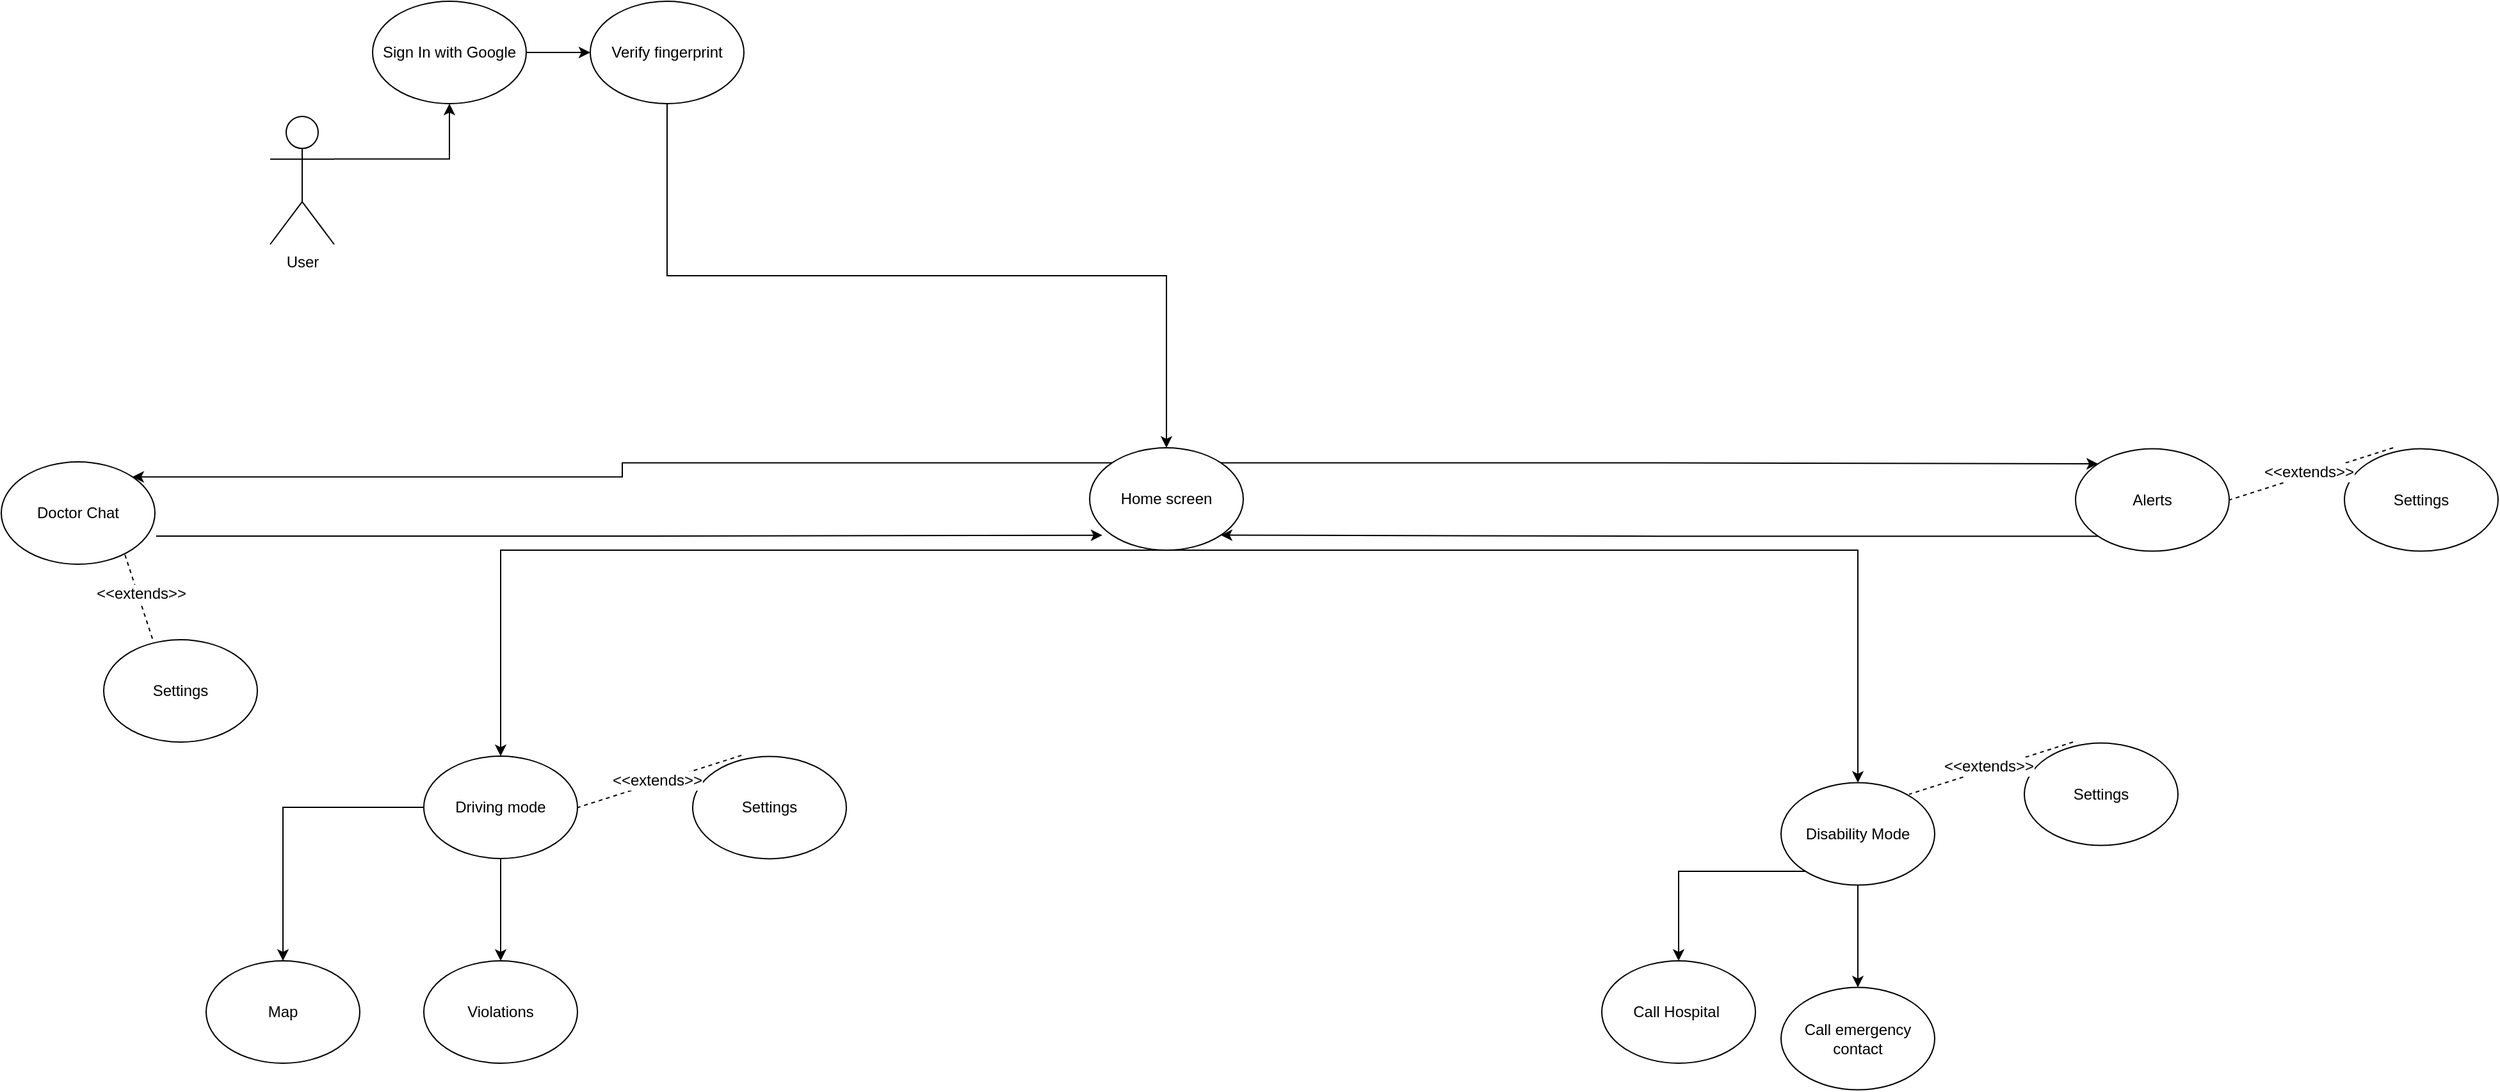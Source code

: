 <mxfile version="12.7.2" type="device"><diagram name="Page-1" id="e7e014a7-5840-1c2e-5031-d8a46d1fe8dd"><mxGraphModel dx="3061" dy="344" grid="1" gridSize="10" guides="1" tooltips="1" connect="1" arrows="1" fold="1" page="1" pageScale="1" pageWidth="1169" pageHeight="826" background="#ffffff" math="0" shadow="0"><root><mxCell id="0"/><mxCell id="1" parent="0"/><mxCell id="poXAN6P7dHMMo7zErkL7-102" style="edgeStyle=orthogonalEdgeStyle;rounded=0;orthogonalLoop=1;jettySize=auto;html=1;exitX=1;exitY=0.333;exitDx=0;exitDy=0;exitPerimeter=0;entryX=0.5;entryY=1;entryDx=0;entryDy=0;" parent="1" source="poXAN6P7dHMMo7zErkL7-2" target="poXAN6P7dHMMo7zErkL7-37" edge="1"><mxGeometry relative="1" as="geometry"/></mxCell><mxCell id="poXAN6P7dHMMo7zErkL7-2" value="User" style="shape=umlActor;verticalLabelPosition=bottom;labelBackgroundColor=#ffffff;verticalAlign=top;html=1;" parent="1" vertex="1"><mxGeometry x="-680" y="980" width="50" height="100" as="geometry"/></mxCell><mxCell id="n-OMAoJQchOHsi_Rr2-G-46" value="" style="edgeStyle=orthogonalEdgeStyle;rounded=0;orthogonalLoop=1;jettySize=auto;html=1;exitX=0.5;exitY=1;exitDx=0;exitDy=0;entryX=0.5;entryY=0;entryDx=0;entryDy=0;" parent="1" source="poXAN6P7dHMMo7zErkL7-3" target="n-OMAoJQchOHsi_Rr2-G-44" edge="1"><mxGeometry relative="1" as="geometry"><Array as="points"><mxPoint x="560" y="1319"/></Array></mxGeometry></mxCell><mxCell id="n-OMAoJQchOHsi_Rr2-G-50" style="edgeStyle=orthogonalEdgeStyle;rounded=0;orthogonalLoop=1;jettySize=auto;html=1;exitX=0.5;exitY=1;exitDx=0;exitDy=0;entryX=0.5;entryY=0;entryDx=0;entryDy=0;" parent="1" source="poXAN6P7dHMMo7zErkL7-3" target="n-OMAoJQchOHsi_Rr2-G-49" edge="1"><mxGeometry relative="1" as="geometry"><Array as="points"><mxPoint x="-500" y="1319"/></Array></mxGeometry></mxCell><mxCell id="n-OMAoJQchOHsi_Rr2-G-62" style="edgeStyle=orthogonalEdgeStyle;rounded=0;orthogonalLoop=1;jettySize=auto;html=1;exitX=1;exitY=0;exitDx=0;exitDy=0;entryX=0;entryY=0;entryDx=0;entryDy=0;" parent="1" source="poXAN6P7dHMMo7zErkL7-3" target="poXAN6P7dHMMo7zErkL7-5" edge="1"><mxGeometry relative="1" as="geometry"/></mxCell><mxCell id="n-OMAoJQchOHsi_Rr2-G-64" style="edgeStyle=orthogonalEdgeStyle;rounded=0;orthogonalLoop=1;jettySize=auto;html=1;exitX=0;exitY=0;exitDx=0;exitDy=0;entryX=1;entryY=0;entryDx=0;entryDy=0;" parent="1" source="poXAN6P7dHMMo7zErkL7-3" target="poXAN6P7dHMMo7zErkL7-8" edge="1"><mxGeometry relative="1" as="geometry"/></mxCell><mxCell id="poXAN6P7dHMMo7zErkL7-3" value="Home screen" style="ellipse;whiteSpace=wrap;html=1;" parent="1" vertex="1"><mxGeometry x="-40" y="1239" width="120" height="80" as="geometry"/></mxCell><mxCell id="n-OMAoJQchOHsi_Rr2-G-97" value="" style="edgeStyle=orthogonalEdgeStyle;rounded=0;orthogonalLoop=1;jettySize=auto;html=1;" parent="1" source="n-OMAoJQchOHsi_Rr2-G-44" target="n-OMAoJQchOHsi_Rr2-G-96" edge="1"><mxGeometry relative="1" as="geometry"/></mxCell><mxCell id="n-OMAoJQchOHsi_Rr2-G-99" value="" style="edgeStyle=orthogonalEdgeStyle;rounded=0;orthogonalLoop=1;jettySize=auto;html=1;" parent="1" source="n-OMAoJQchOHsi_Rr2-G-44" target="n-OMAoJQchOHsi_Rr2-G-98" edge="1"><mxGeometry relative="1" as="geometry"><Array as="points"><mxPoint x="420" y="1570"/></Array></mxGeometry></mxCell><mxCell id="n-OMAoJQchOHsi_Rr2-G-44" value="Disability Mode" style="ellipse;whiteSpace=wrap;html=1;" parent="1" vertex="1"><mxGeometry x="500" y="1500.8" width="120" height="80" as="geometry"/></mxCell><mxCell id="n-OMAoJQchOHsi_Rr2-G-98" value="Call Hospital&amp;nbsp;" style="ellipse;whiteSpace=wrap;html=1;" parent="1" vertex="1"><mxGeometry x="360" y="1640" width="120" height="80" as="geometry"/></mxCell><mxCell id="n-OMAoJQchOHsi_Rr2-G-96" value="Call emergency contact" style="ellipse;whiteSpace=wrap;html=1;" parent="1" vertex="1"><mxGeometry x="500" y="1660.8" width="120" height="80" as="geometry"/></mxCell><mxCell id="n-OMAoJQchOHsi_Rr2-G-63" style="edgeStyle=orthogonalEdgeStyle;rounded=0;orthogonalLoop=1;jettySize=auto;html=1;exitX=0;exitY=1;exitDx=0;exitDy=0;entryX=1;entryY=1;entryDx=0;entryDy=0;" parent="1" source="poXAN6P7dHMMo7zErkL7-5" target="poXAN6P7dHMMo7zErkL7-3" edge="1"><mxGeometry relative="1" as="geometry"/></mxCell><mxCell id="poXAN6P7dHMMo7zErkL7-5" value="Alerts" style="ellipse;whiteSpace=wrap;html=1;" parent="1" vertex="1"><mxGeometry x="730" y="1239.8" width="120" height="80" as="geometry"/></mxCell><mxCell id="n-OMAoJQchOHsi_Rr2-G-37" value="Settings" style="ellipse;whiteSpace=wrap;html=1;" parent="1" vertex="1"><mxGeometry x="940" y="1239.8" width="120" height="80" as="geometry"/></mxCell><mxCell id="n-OMAoJQchOHsi_Rr2-G-65" style="edgeStyle=orthogonalEdgeStyle;rounded=0;orthogonalLoop=1;jettySize=auto;html=1;exitX=0.5;exitY=1;exitDx=0;exitDy=0;entryX=0.5;entryY=0;entryDx=0;entryDy=0;" parent="1" source="poXAN6P7dHMMo7zErkL7-7" target="poXAN6P7dHMMo7zErkL7-3" edge="1"><mxGeometry relative="1" as="geometry"><mxPoint x="-370" y="1170" as="targetPoint"/></mxGeometry></mxCell><mxCell id="poXAN6P7dHMMo7zErkL7-7" value="Verify fingerprint" style="ellipse;whiteSpace=wrap;html=1;" parent="1" vertex="1"><mxGeometry x="-430" y="890" width="120" height="80" as="geometry"/></mxCell><mxCell id="n-OMAoJQchOHsi_Rr2-G-15" style="edgeStyle=orthogonalEdgeStyle;rounded=0;orthogonalLoop=1;jettySize=auto;html=1;exitX=1.008;exitY=0.725;exitDx=0;exitDy=0;entryX=0.083;entryY=0.854;entryDx=0;entryDy=0;entryPerimeter=0;exitPerimeter=0;" parent="1" source="poXAN6P7dHMMo7zErkL7-8" target="poXAN6P7dHMMo7zErkL7-3" edge="1"><mxGeometry relative="1" as="geometry"><mxPoint x="-157.574" y="1307.284" as="sourcePoint"/></mxGeometry></mxCell><mxCell id="poXAN6P7dHMMo7zErkL7-8" value="Doctor Chat" style="ellipse;whiteSpace=wrap;html=1;" parent="1" vertex="1"><mxGeometry x="-890" y="1250" width="120" height="80" as="geometry"/></mxCell><mxCell id="n-OMAoJQchOHsi_Rr2-G-8" style="edgeStyle=orthogonalEdgeStyle;rounded=0;orthogonalLoop=1;jettySize=auto;html=1;exitX=1;exitY=0.5;exitDx=0;exitDy=0;entryX=0;entryY=0.5;entryDx=0;entryDy=0;" parent="1" source="poXAN6P7dHMMo7zErkL7-37" target="poXAN6P7dHMMo7zErkL7-7" edge="1"><mxGeometry relative="1" as="geometry"/></mxCell><mxCell id="poXAN6P7dHMMo7zErkL7-37" value="Sign In with Google" style="ellipse;whiteSpace=wrap;html=1;" parent="1" vertex="1"><mxGeometry x="-600" y="890" width="120" height="80" as="geometry"/></mxCell><mxCell id="n-OMAoJQchOHsi_Rr2-G-39" value="" style="endArrow=none;dashed=1;html=1;entryX=1;entryY=0.5;entryDx=0;entryDy=0;exitX=0.317;exitY=-0.01;exitDx=0;exitDy=0;exitPerimeter=0;" parent="1" source="n-OMAoJQchOHsi_Rr2-G-37" target="poXAN6P7dHMMo7zErkL7-5" edge="1"><mxGeometry width="50" height="50" relative="1" as="geometry"><mxPoint x="900" y="1319.8" as="sourcePoint"/><mxPoint x="820" y="1369.8" as="targetPoint"/></mxGeometry></mxCell><mxCell id="n-OMAoJQchOHsi_Rr2-G-40" value="&amp;lt;&amp;lt;extends&amp;gt;&amp;gt;" style="text;html=1;align=center;verticalAlign=middle;resizable=0;points=[];labelBackgroundColor=#ffffff;" parent="n-OMAoJQchOHsi_Rr2-G-39" vertex="1" connectable="0"><mxGeometry x="0.027" y="-2" relative="1" as="geometry"><mxPoint as="offset"/></mxGeometry></mxCell><mxCell id="n-OMAoJQchOHsi_Rr2-G-88" value="" style="edgeStyle=orthogonalEdgeStyle;rounded=0;orthogonalLoop=1;jettySize=auto;html=1;" parent="1" source="n-OMAoJQchOHsi_Rr2-G-49" target="n-OMAoJQchOHsi_Rr2-G-87" edge="1"><mxGeometry relative="1" as="geometry"/></mxCell><mxCell id="n-OMAoJQchOHsi_Rr2-G-90" value="" style="edgeStyle=orthogonalEdgeStyle;rounded=0;orthogonalLoop=1;jettySize=auto;html=1;" parent="1" source="n-OMAoJQchOHsi_Rr2-G-49" target="n-OMAoJQchOHsi_Rr2-G-89" edge="1"><mxGeometry relative="1" as="geometry"/></mxCell><mxCell id="n-OMAoJQchOHsi_Rr2-G-49" value="Driving mode" style="ellipse;whiteSpace=wrap;html=1;" parent="1" vertex="1"><mxGeometry x="-560" y="1480" width="120" height="80" as="geometry"/></mxCell><mxCell id="n-OMAoJQchOHsi_Rr2-G-89" value="Map" style="ellipse;whiteSpace=wrap;html=1;" parent="1" vertex="1"><mxGeometry x="-730" y="1640" width="120" height="80" as="geometry"/></mxCell><mxCell id="n-OMAoJQchOHsi_Rr2-G-87" value="Violations" style="ellipse;whiteSpace=wrap;html=1;" parent="1" vertex="1"><mxGeometry x="-560" y="1640" width="120" height="80" as="geometry"/></mxCell><mxCell id="n-OMAoJQchOHsi_Rr2-G-55" value="Settings" style="ellipse;whiteSpace=wrap;html=1;" parent="1" vertex="1"><mxGeometry x="-810" y="1389" width="120" height="80" as="geometry"/></mxCell><mxCell id="n-OMAoJQchOHsi_Rr2-G-57" value="" style="endArrow=none;dashed=1;html=1;entryX=1;entryY=0.5;entryDx=0;entryDy=0;exitX=0.317;exitY=-0.01;exitDx=0;exitDy=0;exitPerimeter=0;" parent="1" source="n-OMAoJQchOHsi_Rr2-G-55" edge="1"><mxGeometry width="50" height="50" relative="1" as="geometry"><mxPoint x="-744" y="1360.8" as="sourcePoint"/><mxPoint x="-794" y="1320.8" as="targetPoint"/></mxGeometry></mxCell><mxCell id="n-OMAoJQchOHsi_Rr2-G-58" value="&amp;lt;&amp;lt;extends&amp;gt;&amp;gt;" style="text;html=1;align=center;verticalAlign=middle;resizable=0;points=[];labelBackgroundColor=#ffffff;" parent="n-OMAoJQchOHsi_Rr2-G-57" vertex="1" connectable="0"><mxGeometry x="0.027" y="-2" relative="1" as="geometry"><mxPoint as="offset"/></mxGeometry></mxCell><mxCell id="n-OMAoJQchOHsi_Rr2-G-66" value="Settings" style="ellipse;whiteSpace=wrap;html=1;" parent="1" vertex="1"><mxGeometry x="690" y="1469.8" width="120" height="80" as="geometry"/></mxCell><mxCell id="n-OMAoJQchOHsi_Rr2-G-68" value="" style="endArrow=none;dashed=1;html=1;entryX=1;entryY=0.5;entryDx=0;entryDy=0;exitX=0.317;exitY=-0.01;exitDx=0;exitDy=0;exitPerimeter=0;" parent="1" source="n-OMAoJQchOHsi_Rr2-G-66" edge="1"><mxGeometry width="50" height="50" relative="1" as="geometry"><mxPoint x="650" y="1549.8" as="sourcePoint"/><mxPoint x="600" y="1509.8" as="targetPoint"/></mxGeometry></mxCell><mxCell id="n-OMAoJQchOHsi_Rr2-G-69" value="&amp;lt;&amp;lt;extends&amp;gt;&amp;gt;" style="text;html=1;align=center;verticalAlign=middle;resizable=0;points=[];labelBackgroundColor=#ffffff;" parent="n-OMAoJQchOHsi_Rr2-G-68" vertex="1" connectable="0"><mxGeometry x="0.027" y="-2" relative="1" as="geometry"><mxPoint as="offset"/></mxGeometry></mxCell><mxCell id="n-OMAoJQchOHsi_Rr2-G-80" value="Settings" style="ellipse;whiteSpace=wrap;html=1;" parent="1" vertex="1"><mxGeometry x="-350" y="1480.2" width="120" height="80" as="geometry"/></mxCell><mxCell id="n-OMAoJQchOHsi_Rr2-G-82" value="" style="endArrow=none;dashed=1;html=1;entryX=1;entryY=0.5;entryDx=0;entryDy=0;exitX=0.317;exitY=-0.01;exitDx=0;exitDy=0;exitPerimeter=0;" parent="1" source="n-OMAoJQchOHsi_Rr2-G-80" edge="1"><mxGeometry width="50" height="50" relative="1" as="geometry"><mxPoint x="-390" y="1560.2" as="sourcePoint"/><mxPoint x="-440" y="1520.2" as="targetPoint"/></mxGeometry></mxCell><mxCell id="n-OMAoJQchOHsi_Rr2-G-83" value="&amp;lt;&amp;lt;extends&amp;gt;&amp;gt;" style="text;html=1;align=center;verticalAlign=middle;resizable=0;points=[];labelBackgroundColor=#ffffff;" parent="n-OMAoJQchOHsi_Rr2-G-82" vertex="1" connectable="0"><mxGeometry x="0.027" y="-2" relative="1" as="geometry"><mxPoint as="offset"/></mxGeometry></mxCell></root></mxGraphModel></diagram></mxfile>